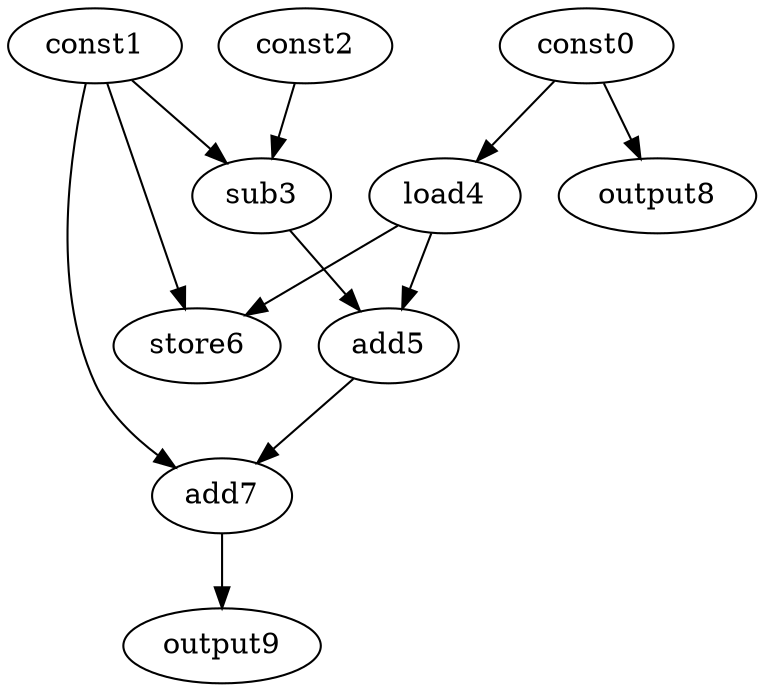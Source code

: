 digraph G { 
const0[opcode=const]; 
const1[opcode=const]; 
const2[opcode=const]; 
sub3[opcode=sub]; 
load4[opcode=load]; 
add5[opcode=add]; 
store6[opcode=store]; 
add7[opcode=add]; 
output8[opcode=output]; 
output9[opcode=output]; 
const1->sub3[operand=0];
const2->sub3[operand=1];
const0->load4[operand=0];
const0->output8[operand=0];
sub3->add5[operand=0];
load4->add5[operand=1];
const1->store6[operand=0];
load4->store6[operand=1];
const1->add7[operand=0];
add5->add7[operand=1];
add7->output9[operand=0];
}
